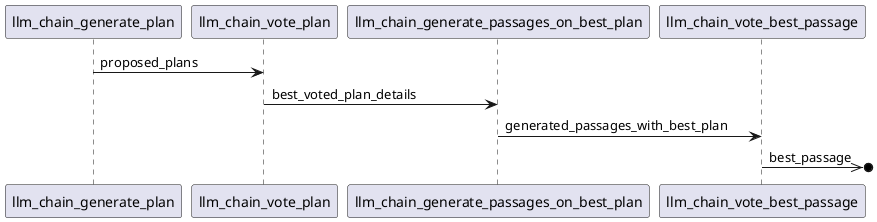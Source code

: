 @startuml


llm_chain_generate_plan -> llm_chain_vote_plan : proposed_plans

llm_chain_vote_plan -> llm_chain_generate_passages_on_best_plan : best_voted_plan_details

llm_chain_generate_passages_on_best_plan -> llm_chain_vote_best_passage : generated_passages_with_best_plan

llm_chain_vote_best_passage ->>o]    :  best_passage

@enduml